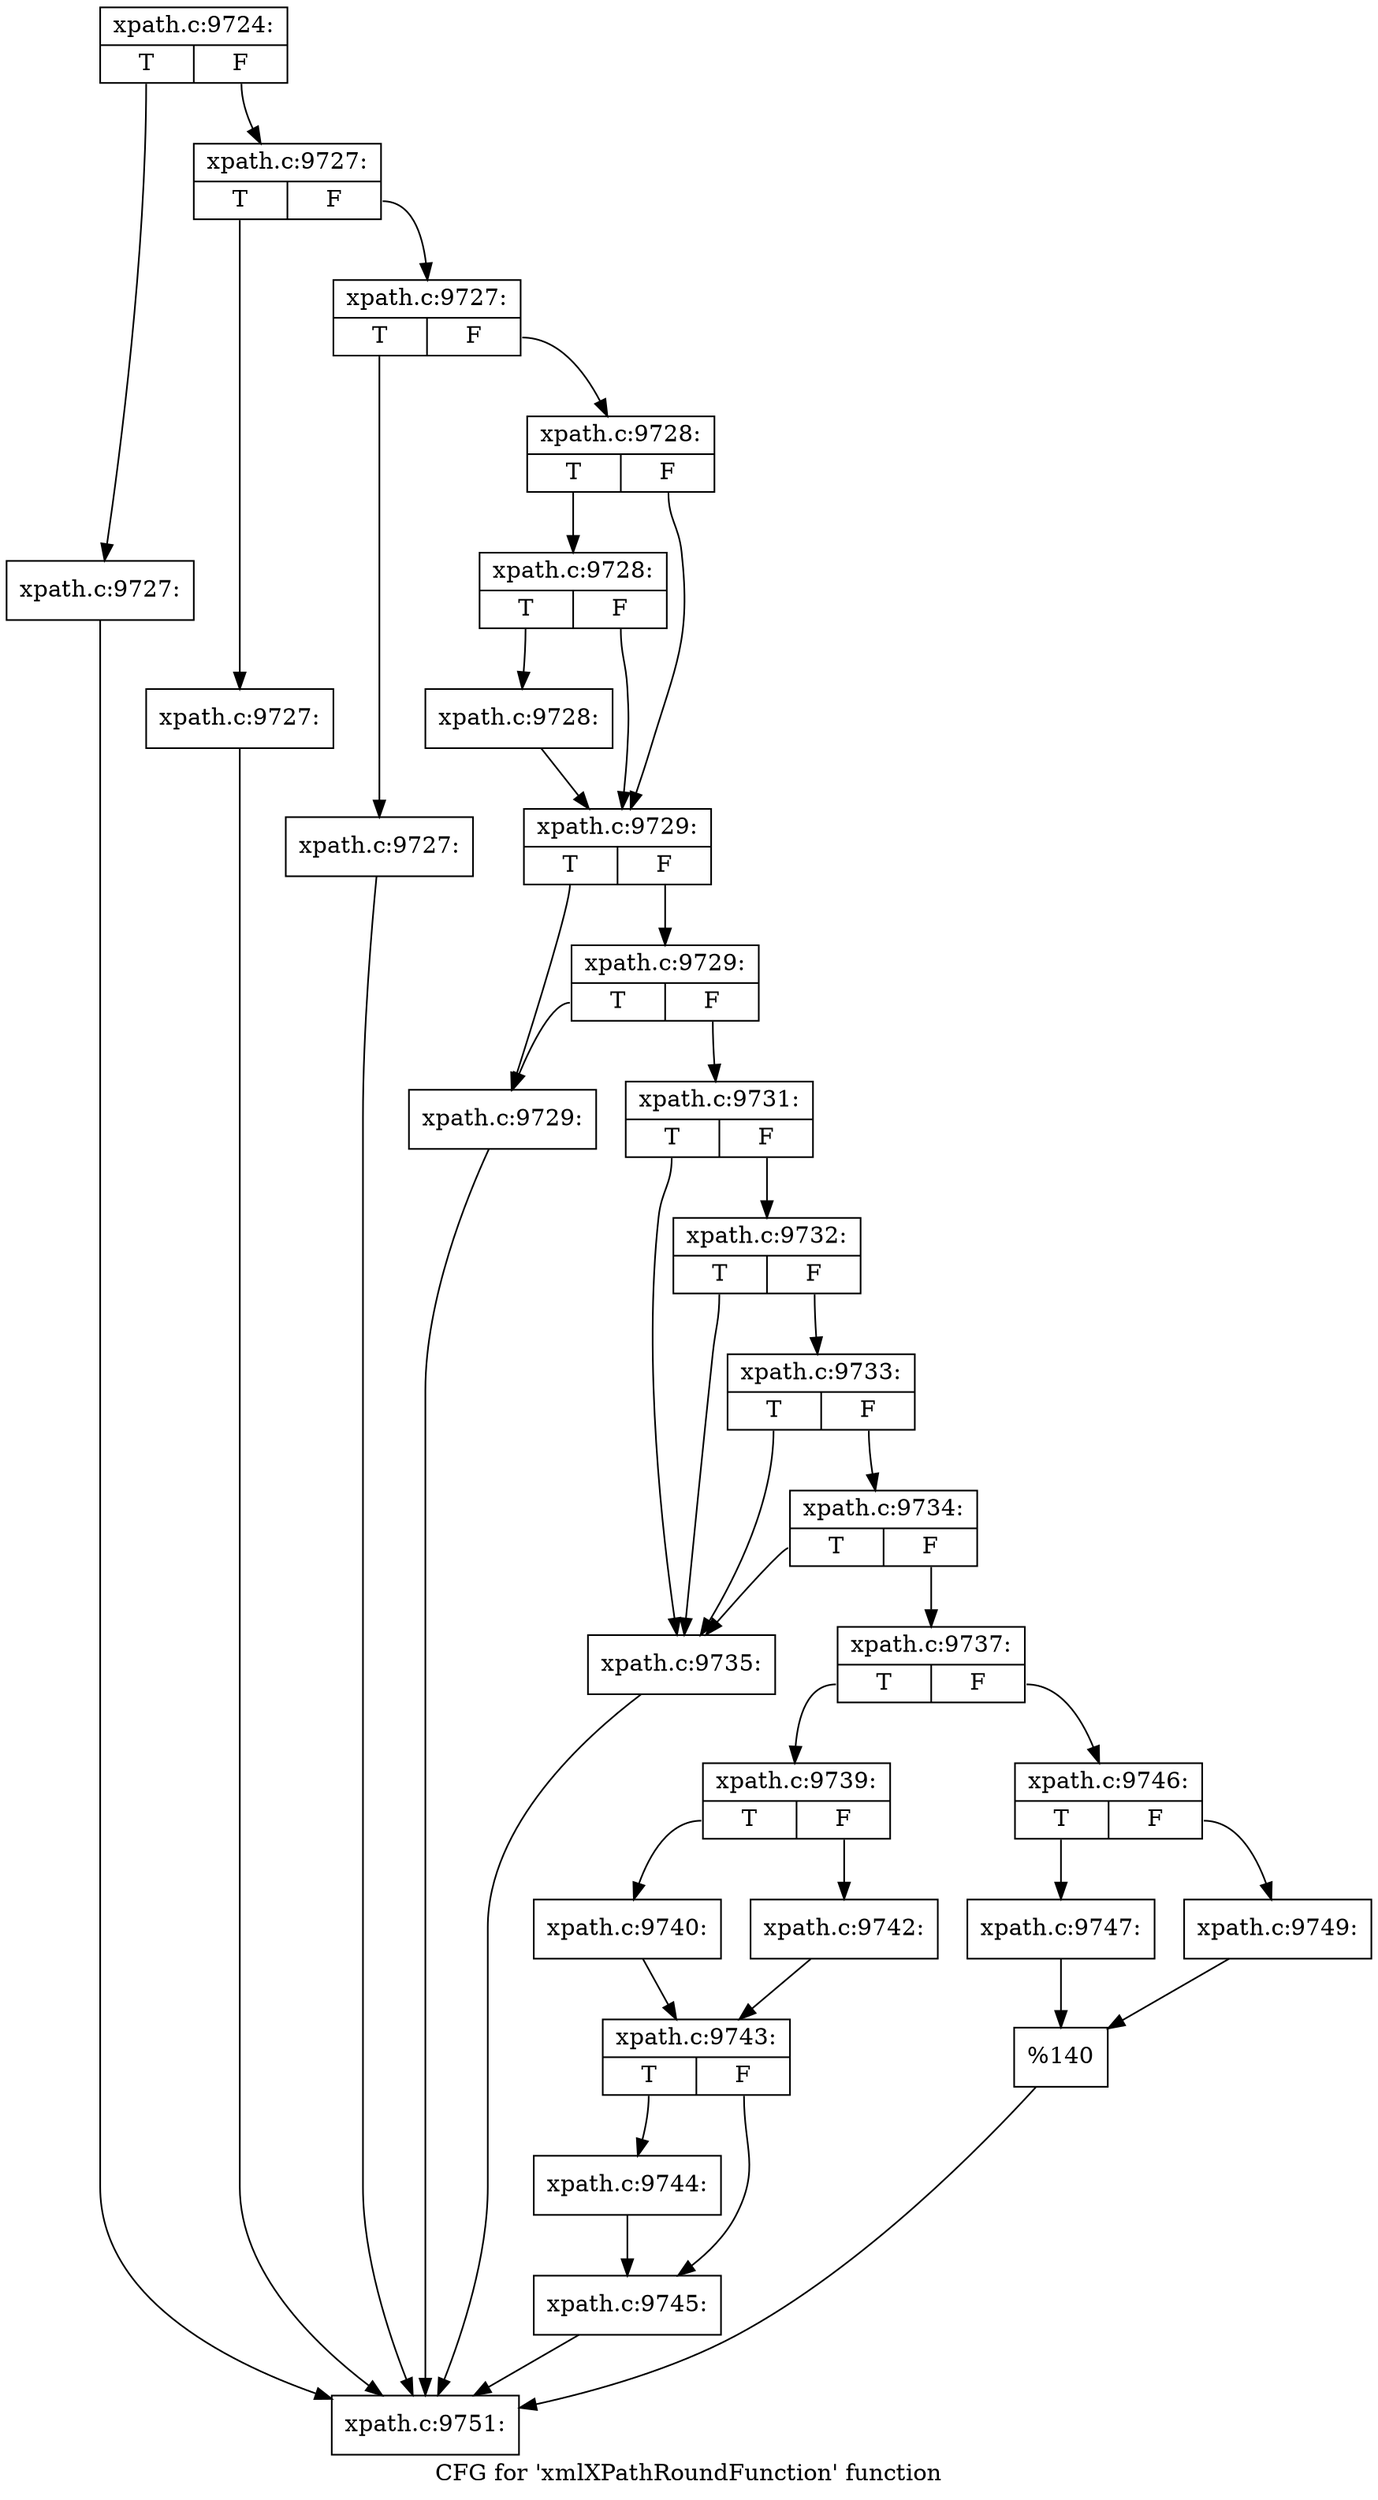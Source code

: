 digraph "CFG for 'xmlXPathRoundFunction' function" {
	label="CFG for 'xmlXPathRoundFunction' function";

	Node0x4affd90 [shape=record,label="{xpath.c:9724:|{<s0>T|<s1>F}}"];
	Node0x4affd90:s0 -> Node0x4af6c80;
	Node0x4affd90:s1 -> Node0x4b00870;
	Node0x4af6c80 [shape=record,label="{xpath.c:9727:}"];
	Node0x4af6c80 -> Node0x4b04990;
	Node0x4b00870 [shape=record,label="{xpath.c:9727:|{<s0>T|<s1>F}}"];
	Node0x4b00870:s0 -> Node0x4b00b30;
	Node0x4b00870:s1 -> Node0x4b00b80;
	Node0x4b00b30 [shape=record,label="{xpath.c:9727:}"];
	Node0x4b00b30 -> Node0x4b04990;
	Node0x4b00b80 [shape=record,label="{xpath.c:9727:|{<s0>T|<s1>F}}"];
	Node0x4b00b80:s0 -> Node0x4b00f50;
	Node0x4b00b80:s1 -> Node0x4b00fa0;
	Node0x4b00f50 [shape=record,label="{xpath.c:9727:}"];
	Node0x4b00f50 -> Node0x4b04990;
	Node0x4b00fa0 [shape=record,label="{xpath.c:9728:|{<s0>T|<s1>F}}"];
	Node0x4b00fa0:s0 -> Node0x4b01750;
	Node0x4b00fa0:s1 -> Node0x4b01700;
	Node0x4b01750 [shape=record,label="{xpath.c:9728:|{<s0>T|<s1>F}}"];
	Node0x4b01750:s0 -> Node0x4b016b0;
	Node0x4b01750:s1 -> Node0x4b01700;
	Node0x4b016b0 [shape=record,label="{xpath.c:9728:}"];
	Node0x4b016b0 -> Node0x4b01700;
	Node0x4b01700 [shape=record,label="{xpath.c:9729:|{<s0>T|<s1>F}}"];
	Node0x4b01700:s0 -> Node0x4b01f80;
	Node0x4b01700:s1 -> Node0x4b02020;
	Node0x4b02020 [shape=record,label="{xpath.c:9729:|{<s0>T|<s1>F}}"];
	Node0x4b02020:s0 -> Node0x4b01f80;
	Node0x4b02020:s1 -> Node0x4b01fd0;
	Node0x4b01f80 [shape=record,label="{xpath.c:9729:}"];
	Node0x4b01f80 -> Node0x4b04990;
	Node0x4b01fd0 [shape=record,label="{xpath.c:9731:|{<s0>T|<s1>F}}"];
	Node0x4b01fd0:s0 -> Node0x4b028f0;
	Node0x4b01fd0:s1 -> Node0x4b02a90;
	Node0x4b02a90 [shape=record,label="{xpath.c:9732:|{<s0>T|<s1>F}}"];
	Node0x4b02a90:s0 -> Node0x4b028f0;
	Node0x4b02a90:s1 -> Node0x4b02a10;
	Node0x4b02a10 [shape=record,label="{xpath.c:9733:|{<s0>T|<s1>F}}"];
	Node0x4b02a10:s0 -> Node0x4b028f0;
	Node0x4b02a10:s1 -> Node0x4b02990;
	Node0x4b02990 [shape=record,label="{xpath.c:9734:|{<s0>T|<s1>F}}"];
	Node0x4b02990:s0 -> Node0x4b028f0;
	Node0x4b02990:s1 -> Node0x4b02940;
	Node0x4b028f0 [shape=record,label="{xpath.c:9735:}"];
	Node0x4b028f0 -> Node0x4b04990;
	Node0x4b02940 [shape=record,label="{xpath.c:9737:|{<s0>T|<s1>F}}"];
	Node0x4b02940:s0 -> Node0x4b04940;
	Node0x4b02940:s1 -> Node0x4b049e0;
	Node0x4b04940 [shape=record,label="{xpath.c:9739:|{<s0>T|<s1>F}}"];
	Node0x4b04940:s0 -> Node0x4b05000;
	Node0x4b04940:s1 -> Node0x4b050a0;
	Node0x4b05000 [shape=record,label="{xpath.c:9740:}"];
	Node0x4b05000 -> Node0x4b05050;
	Node0x4b050a0 [shape=record,label="{xpath.c:9742:}"];
	Node0x4b050a0 -> Node0x4b05050;
	Node0x4b05050 [shape=record,label="{xpath.c:9743:|{<s0>T|<s1>F}}"];
	Node0x4b05050:s0 -> Node0x4b06040;
	Node0x4b05050:s1 -> Node0x4b06090;
	Node0x4b06040 [shape=record,label="{xpath.c:9744:}"];
	Node0x4b06040 -> Node0x4b06090;
	Node0x4b06090 [shape=record,label="{xpath.c:9745:}"];
	Node0x4b06090 -> Node0x4b04990;
	Node0x4b049e0 [shape=record,label="{xpath.c:9746:|{<s0>T|<s1>F}}"];
	Node0x4b049e0:s0 -> Node0x4b06b70;
	Node0x4b049e0:s1 -> Node0x4b06c10;
	Node0x4b06b70 [shape=record,label="{xpath.c:9747:}"];
	Node0x4b06b70 -> Node0x4b06bc0;
	Node0x4b06c10 [shape=record,label="{xpath.c:9749:}"];
	Node0x4b06c10 -> Node0x4b06bc0;
	Node0x4b06bc0 [shape=record,label="{%140}"];
	Node0x4b06bc0 -> Node0x4b04990;
	Node0x4b04990 [shape=record,label="{xpath.c:9751:}"];
}
